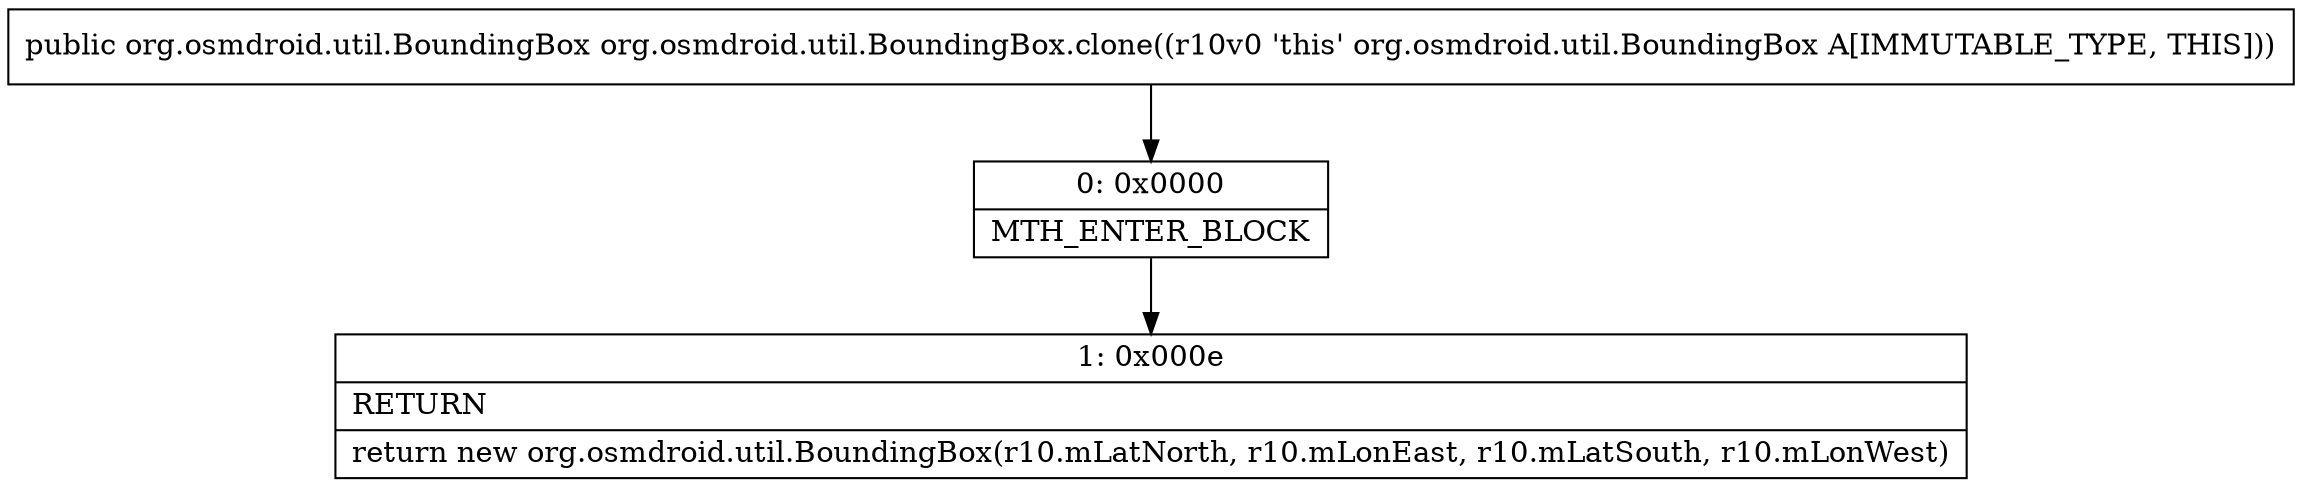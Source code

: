 digraph "CFG fororg.osmdroid.util.BoundingBox.clone()Lorg\/osmdroid\/util\/BoundingBox;" {
Node_0 [shape=record,label="{0\:\ 0x0000|MTH_ENTER_BLOCK\l}"];
Node_1 [shape=record,label="{1\:\ 0x000e|RETURN\l|return new org.osmdroid.util.BoundingBox(r10.mLatNorth, r10.mLonEast, r10.mLatSouth, r10.mLonWest)\l}"];
MethodNode[shape=record,label="{public org.osmdroid.util.BoundingBox org.osmdroid.util.BoundingBox.clone((r10v0 'this' org.osmdroid.util.BoundingBox A[IMMUTABLE_TYPE, THIS])) }"];
MethodNode -> Node_0;
Node_0 -> Node_1;
}

